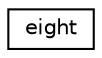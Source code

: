 digraph "Graphical Class Hierarchy"
{
  edge [fontname="Helvetica",fontsize="10",labelfontname="Helvetica",labelfontsize="10"];
  node [fontname="Helvetica",fontsize="10",shape=record];
  rankdir="LR";
  Node0 [label="eight",height=0.2,width=0.4,color="black", fillcolor="white", style="filled",URL="$structeight.html"];
}
